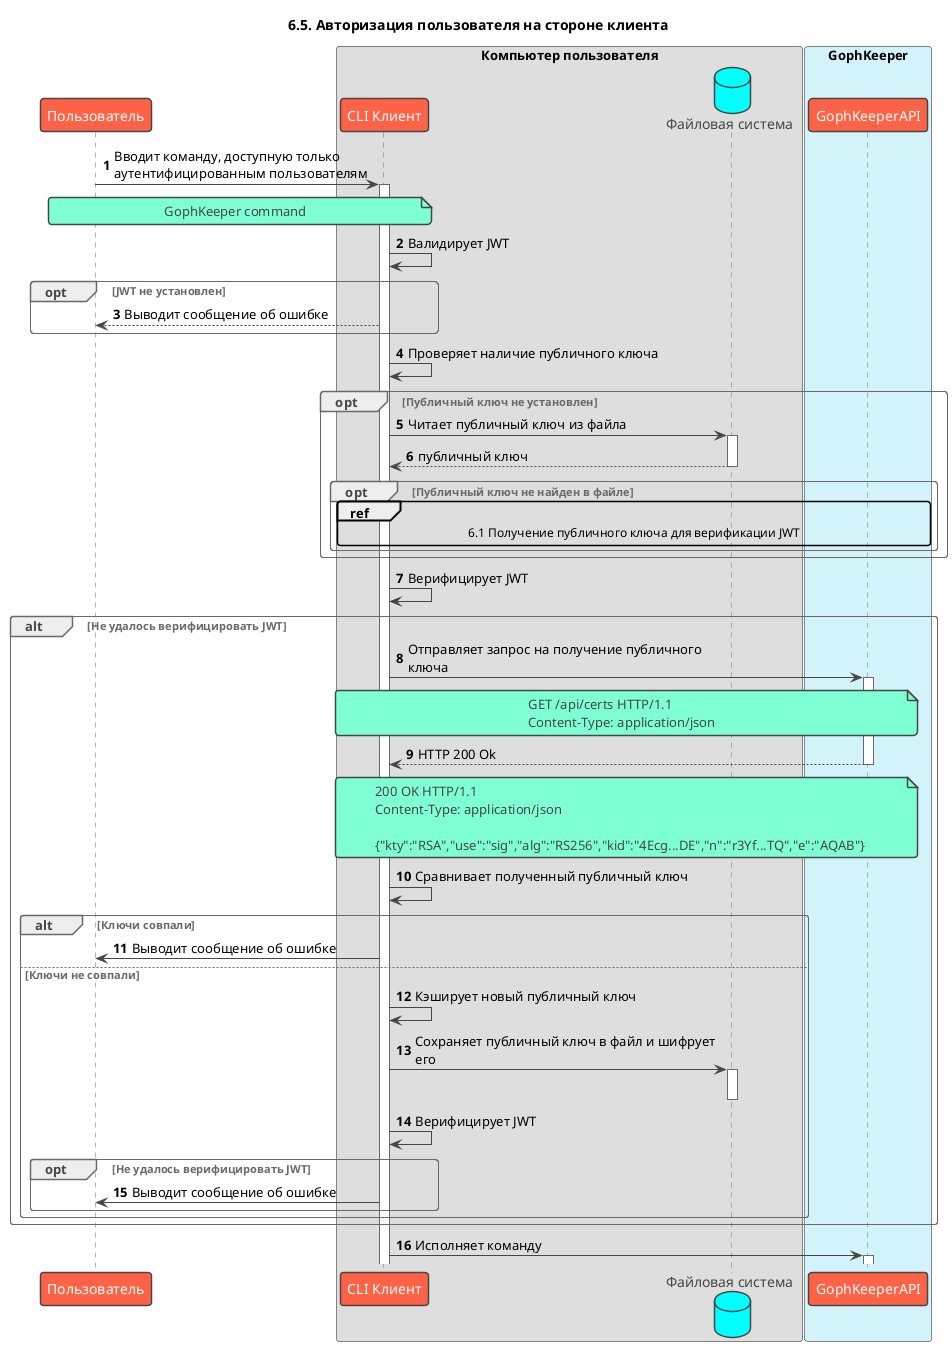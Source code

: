 @startuml
!theme vibrant
title: 6.5. Авторизация пользователя на стороне клиента
skinparam maxMessageSize 300
autonumber

participant "Пользователь" as user
box "Компьютер пользователя" #DEDEDE
    participant "CLI Клиент" as client
    database "Файловая система" as file
end box
box "GophKeeper" #d3f3fa
    participant "GophKeeperAPI" as api
end box

user -> client ++ : Вводит команду, доступную только аутентифицированным пользователям
note over user, client
    GophKeeper command
end note

client -> client: Валидирует JWT

opt JWT не установлен
    client --> user: Выводит сообщение об ошибке
end

client -> client: Проверяет наличие публичного ключа

opt Публичный ключ не установлен
    client -> file ++ : Читает публичный ключ из файла
    return публичный ключ
    
    opt Публичный ключ не найден в файле
        ref over client, api
            6.1 Получение публичного ключа для верификации JWT
        end
    end
end

client -> client: Верифицирует JWT

alt Не удалось верифицировать JWT
    client -> api ++ : Отправляет запрос на получение публичного ключа
    note over client, api
        GET /api/certs HTTP/1.1
        Content-Type: application/json
    end note

    return HTTP 200 Ok
    note over client, api
        200 OK HTTP/1.1
        Content-Type: application/json

        {"kty":"RSA","use":"sig","alg":"RS256","kid":"4Ecg...DE","n":"r3Yf...TQ","e":"AQAB"} 
    end note
    client -> client: Сравнивает полученный публичный ключ
    alt Ключи совпали
        client -> user: Выводит сообщение об ошибке
    else Ключи не совпали
        client -> client: Кэширует новый публичный ключ
        client -> file: Сохраняет публичный ключ в файл и шифрует его
        activate file
        deactivate file
        client -> client: Верифицирует JWT
        opt Не удалось верифицировать JWT
            client -> user: Выводит сообщение об ошибке
        end
    end
end
client -> api ++ : Исполняет команду
@enduml